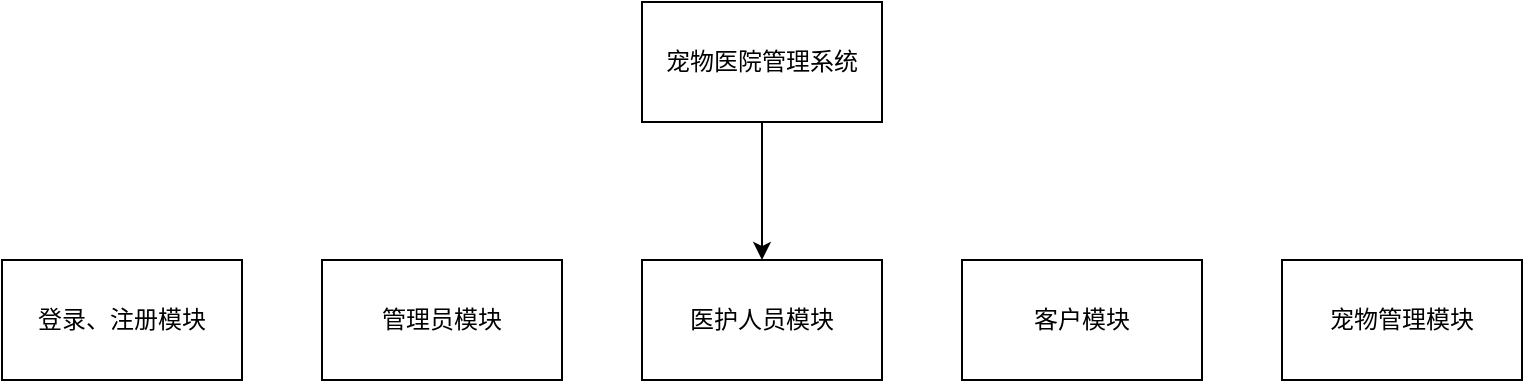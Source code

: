 <mxfile version="14.8.0" type="github">
  <diagram id="OSN7Fb9BYKplV7MyUneg" name="Page-1">
    <mxGraphModel dx="1038" dy="547" grid="1" gridSize="10" guides="1" tooltips="1" connect="1" arrows="1" fold="1" page="1" pageScale="1" pageWidth="827" pageHeight="1169" math="0" shadow="0">
      <root>
        <mxCell id="0" />
        <mxCell id="1" parent="0" />
        <mxCell id="Ig2JOxSKs3b6VhEE4bXi-10" style="edgeStyle=orthogonalEdgeStyle;rounded=0;orthogonalLoop=1;jettySize=auto;html=1;entryX=0.5;entryY=0;entryDx=0;entryDy=0;" edge="1" parent="1" source="YgXmGn9mgegNAeK_GEGQ-1" target="Ig2JOxSKs3b6VhEE4bXi-4">
          <mxGeometry relative="1" as="geometry" />
        </mxCell>
        <mxCell id="YgXmGn9mgegNAeK_GEGQ-1" value="宠物医院管理系统" style="rounded=0;whiteSpace=wrap;html=1;" parent="1" vertex="1">
          <mxGeometry x="360" y="70" width="120" height="60" as="geometry" />
        </mxCell>
        <mxCell id="Ig2JOxSKs3b6VhEE4bXi-1" style="edgeStyle=orthogonalEdgeStyle;rounded=0;orthogonalLoop=1;jettySize=auto;html=1;exitX=0.5;exitY=1;exitDx=0;exitDy=0;" edge="1" parent="1" source="YgXmGn9mgegNAeK_GEGQ-1" target="YgXmGn9mgegNAeK_GEGQ-1">
          <mxGeometry relative="1" as="geometry" />
        </mxCell>
        <mxCell id="Ig2JOxSKs3b6VhEE4bXi-2" value="登录、注册模块" style="rounded=0;whiteSpace=wrap;html=1;glass=0;horizontal=1;verticalAlign=middle;textDirection=rtl;" vertex="1" parent="1">
          <mxGeometry x="40" y="199" width="120" height="60" as="geometry" />
        </mxCell>
        <mxCell id="Ig2JOxSKs3b6VhEE4bXi-3" value="管理员模块" style="rounded=0;whiteSpace=wrap;html=1;glass=0;verticalAlign=middle;" vertex="1" parent="1">
          <mxGeometry x="200" y="199" width="120" height="60" as="geometry" />
        </mxCell>
        <mxCell id="Ig2JOxSKs3b6VhEE4bXi-4" value="医护人员模块" style="rounded=0;whiteSpace=wrap;html=1;glass=0;verticalAlign=middle;" vertex="1" parent="1">
          <mxGeometry x="360" y="199" width="120" height="60" as="geometry" />
        </mxCell>
        <mxCell id="Ig2JOxSKs3b6VhEE4bXi-5" value="客户模块" style="rounded=0;whiteSpace=wrap;html=1;glass=0;verticalAlign=middle;" vertex="1" parent="1">
          <mxGeometry x="520" y="199" width="120" height="60" as="geometry" />
        </mxCell>
        <mxCell id="Ig2JOxSKs3b6VhEE4bXi-6" value="宠物管理模块" style="rounded=0;whiteSpace=wrap;html=1;glass=0;verticalAlign=middle;" vertex="1" parent="1">
          <mxGeometry x="680" y="199" width="120" height="60" as="geometry" />
        </mxCell>
      </root>
    </mxGraphModel>
  </diagram>
</mxfile>

